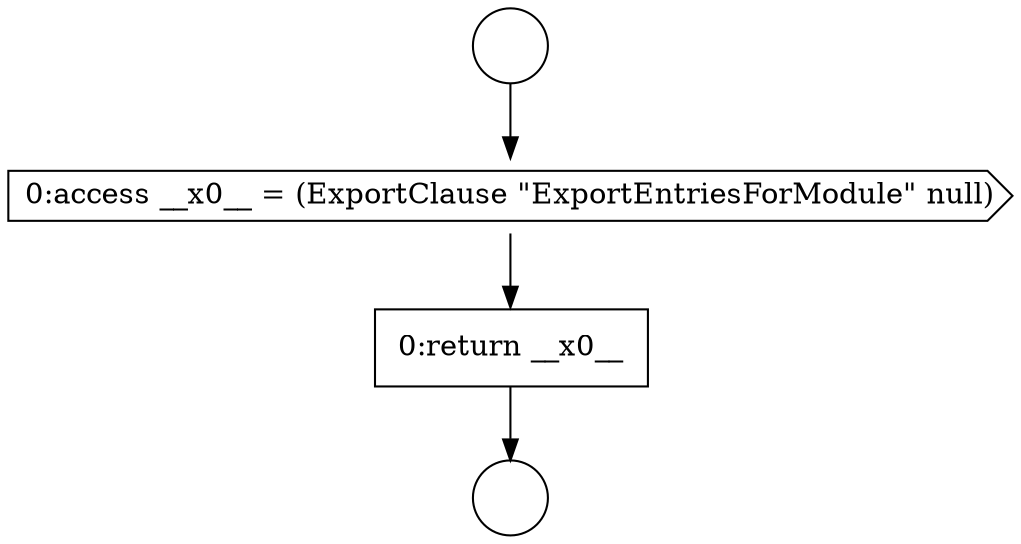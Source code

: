 digraph {
  node9810 [shape=circle label=" " color="black" fillcolor="white" style=filled]
  node9812 [shape=cds, label=<<font color="black">0:access __x0__ = (ExportClause &quot;ExportEntriesForModule&quot; null)</font>> color="black" fillcolor="white" style=filled]
  node9813 [shape=none, margin=0, label=<<font color="black">
    <table border="0" cellborder="1" cellspacing="0" cellpadding="10">
      <tr><td align="left">0:return __x0__</td></tr>
    </table>
  </font>> color="black" fillcolor="white" style=filled]
  node9811 [shape=circle label=" " color="black" fillcolor="white" style=filled]
  node9810 -> node9812 [ color="black"]
  node9812 -> node9813 [ color="black"]
  node9813 -> node9811 [ color="black"]
}
